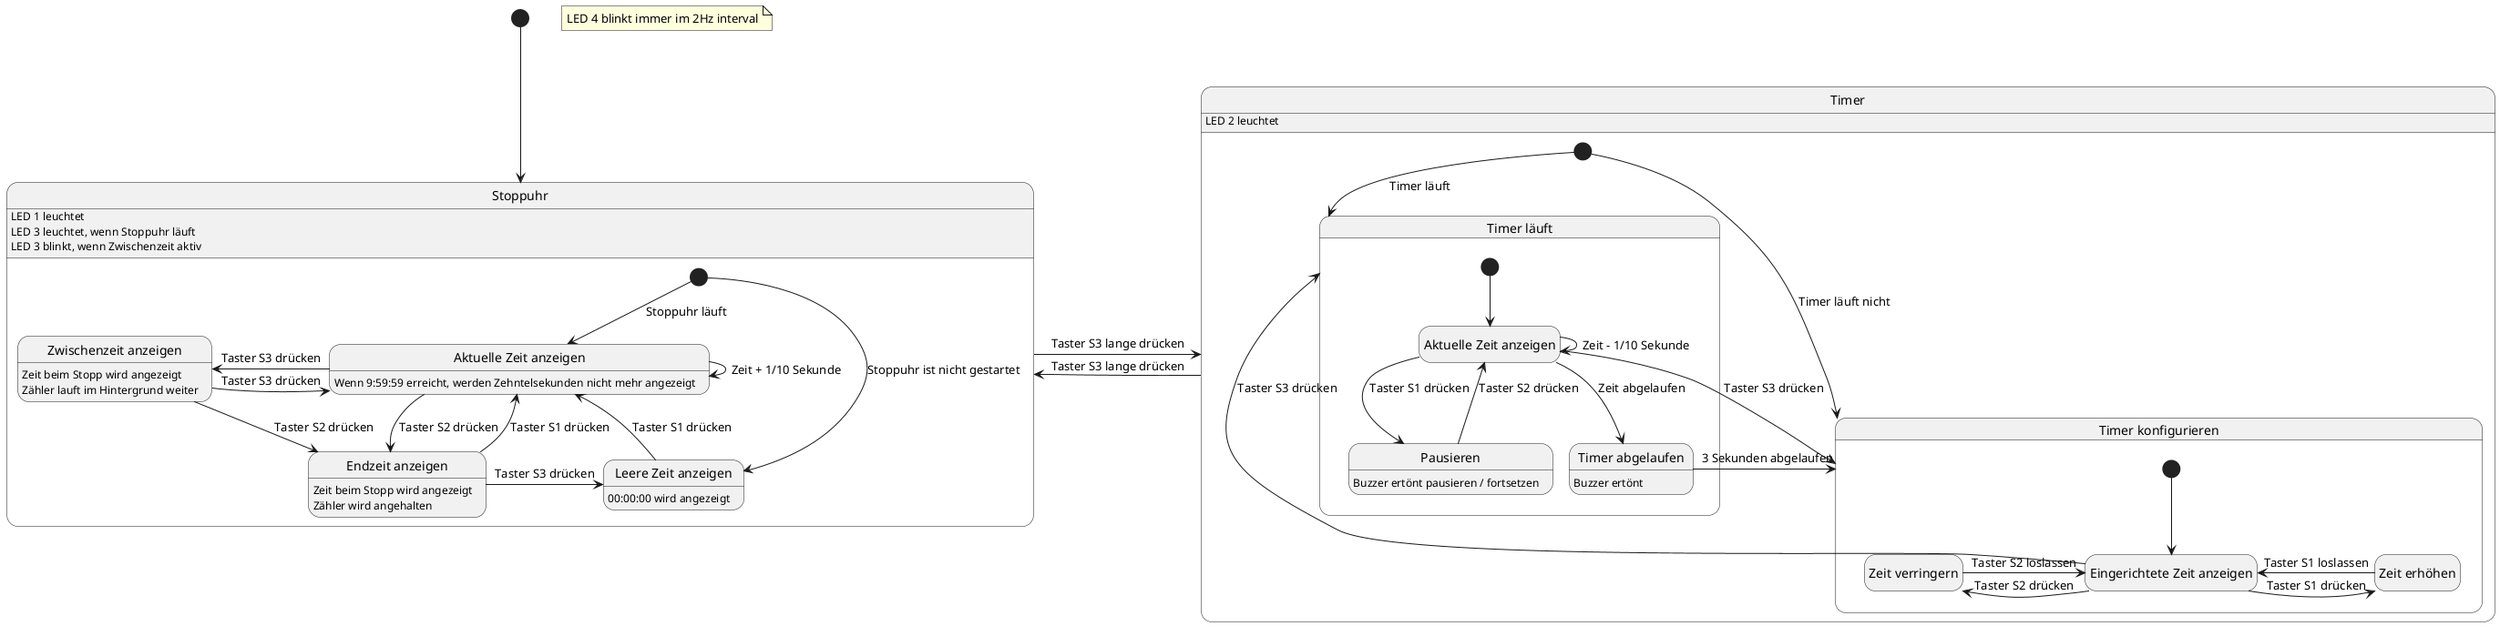 @startuml "M242 - Stoppuhr"
hide empty description

' LED & Buzzer über Kommentare darstellen
' Stimmt Buzzer pausieren

[*] --> Stoppuhr

note "LED 4 blinkt immer im 2Hz interval" AS N1

state Stoppuhr {
    ' Eigenschaften
    Stoppuhr : LED 1 leuchtet
    Stoppuhr : LED 3 leuchtet, wenn Stoppuhr läuft
    Stoppuhr : LED 3 blinkt, wenn Zwischenzeit aktiv

    ' Events
    [*] --> LeereZeitAnzeigen : Stoppuhr ist nicht gestartet
    [*] --> SAktuelleZeitAnzeigen : Stoppuhr läuft

    ' States
    state LeereZeitAnzeigen as "Leere Zeit anzeigen"
    LeereZeitAnzeigen : 00:00:00 wird angezeigt
    
    state SAktuelleZeitAnzeigen as "Aktuelle Zeit anzeigen"
    SAktuelleZeitAnzeigen : Wenn 9:59:59 erreicht, werden Zehntelsekunden nicht mehr angezeigt

    state ZwischenZeitAnzeigen as "Zwischenzeit anzeigen"
    ZwischenZeitAnzeigen : Zeit beim Stopp wird angezeigt
    ZwischenZeitAnzeigen : Zähler lauft im Hintergrund weiter
    
    state EndzeitAnzeigen as "Endzeit anzeigen"
    EndzeitAnzeigen : Zeit beim Stopp wird angezeigt
    EndzeitAnzeigen : Zähler wird angehalten

    ' Events
    SAktuelleZeitAnzeigen -> SAktuelleZeitAnzeigen : Zeit + 1/10 Sekunde
        
    LeereZeitAnzeigen -> SAktuelleZeitAnzeigen : Taster S1 drücken

    SAktuelleZeitAnzeigen -> ZwischenZeitAnzeigen : Taster S3 drücken
    ZwischenZeitAnzeigen -> SAktuelleZeitAnzeigen : Taster S3 drücken
    ZwischenZeitAnzeigen --> EndzeitAnzeigen : Taster S2 drücken

    SAktuelleZeitAnzeigen -> EndzeitAnzeigen : Taster S2 drücken
    EndzeitAnzeigen -> SAktuelleZeitAnzeigen : Taster S1 drücken
    EndzeitAnzeigen -> LeereZeitAnzeigen : Taster S3 drücken
}

state Timer {
    ' Eigenschaften
    Timer : LED 2 leuchtet

    ' Events
    [*] --> ConfigTimer : Timer läuft nicht
    [*] --> RunningTimer : Timer läuft

    state ConfigTimer as "Timer konfigurieren" {
        ' States
        state EingerichteteZeitAnzeigen as "Eingerichtete Zeit anzeigen"
        state ZeitErhöhen as "Zeit erhöhen"
        state ZeitVerringern as "Zeit verringern"

        ' Events
        [*] --> EingerichteteZeitAnzeigen
       
        EingerichteteZeitAnzeigen -> ZeitErhöhen : Taster S1 drücken
        ZeitErhöhen -> EingerichteteZeitAnzeigen : Taster S1 loslassen
        EingerichteteZeitAnzeigen -left-> ZeitVerringern : Taster S2 drücken
        ZeitVerringern -> EingerichteteZeitAnzeigen : Taster S2 loslassen

        EingerichteteZeitAnzeigen -> RunningTimer : Taster S3 drücken
    }

    state RunningTimer as "Timer läuft" {
        ' States
        state TAktuelleZeitAnzeigen as "Aktuelle Zeit anzeigen"
        state TimerAbgelaufen as "Timer abgelaufen"
        TimerAbgelaufen : Buzzer ertönt

        state Pausieren as "Pausieren"
        Pausieren : Buzzer ertönt pausieren / fortsetzen

        ' Events
        [*] --> TAktuelleZeitAnzeigen
        TAktuelleZeitAnzeigen -> TAktuelleZeitAnzeigen : Zeit - 1/10 Sekunde

        TAktuelleZeitAnzeigen --> Pausieren : Taster S1 drücken 
        Pausieren -> TAktuelleZeitAnzeigen : Taster S2 drücken

        TAktuelleZeitAnzeigen --> TimerAbgelaufen : Zeit abgelaufen
        TimerAbgelaufen -> ConfigTimer : 3 Sekunden abgelaufen

        TAktuelleZeitAnzeigen --> ConfigTimer : Taster S3 drücken
    }
}

Stoppuhr -right-> Timer : Taster S3 lange drücken
Timer -left-> Stoppuhr : Taster S3 lange drücken

@enduml